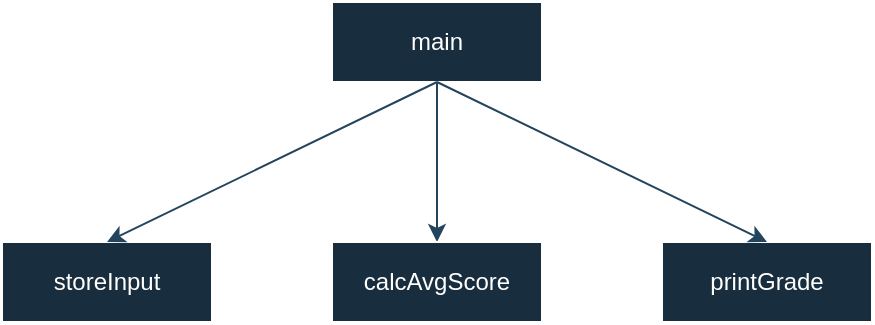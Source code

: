 <mxfile version="22.1.11" type="github" pages="4">
  <diagram name="score_avg" id="b0zOKrrBqR3DKJ6Fc9BZ">
    <mxGraphModel dx="1009" dy="542" grid="1" gridSize="10" guides="1" tooltips="1" connect="1" arrows="1" fold="1" page="1" pageScale="1" pageWidth="850" pageHeight="1100" math="0" shadow="0">
      <root>
        <mxCell id="0" />
        <mxCell id="1" parent="0" />
        <mxCell id="WSYJ7aGYuGWqR7QQ4PJD-7" value="" style="edgeStyle=orthogonalEdgeStyle;rounded=0;orthogonalLoop=1;jettySize=auto;html=1;labelBackgroundColor=none;strokeColor=#23445D;fontColor=default;" parent="1" source="WSYJ7aGYuGWqR7QQ4PJD-1" target="WSYJ7aGYuGWqR7QQ4PJD-6" edge="1">
          <mxGeometry relative="1" as="geometry" />
        </mxCell>
        <mxCell id="WSYJ7aGYuGWqR7QQ4PJD-1" value="main" style="rounded=0;whiteSpace=wrap;html=1;labelBackgroundColor=none;fillColor=#182E3E;strokeColor=#FFFFFF;fontColor=#FFFFFF;" parent="1" vertex="1">
          <mxGeometry x="365" y="70" width="105" height="40" as="geometry" />
        </mxCell>
        <mxCell id="WSYJ7aGYuGWqR7QQ4PJD-2" value="storeInput" style="rounded=0;whiteSpace=wrap;html=1;labelBackgroundColor=none;fillColor=#182E3E;strokeColor=#FFFFFF;fontColor=#FFFFFF;" parent="1" vertex="1">
          <mxGeometry x="200" y="190" width="105" height="40" as="geometry" />
        </mxCell>
        <mxCell id="WSYJ7aGYuGWqR7QQ4PJD-6" value="calcAvgScore" style="rounded=0;whiteSpace=wrap;html=1;labelBackgroundColor=none;fillColor=#182E3E;strokeColor=#FFFFFF;fontColor=#FFFFFF;" parent="1" vertex="1">
          <mxGeometry x="365" y="190" width="105" height="40" as="geometry" />
        </mxCell>
        <mxCell id="WSYJ7aGYuGWqR7QQ4PJD-10" value="printGrade" style="rounded=0;whiteSpace=wrap;html=1;labelBackgroundColor=none;fillColor=#182E3E;strokeColor=#FFFFFF;fontColor=#FFFFFF;" parent="1" vertex="1">
          <mxGeometry x="530" y="190" width="105" height="40" as="geometry" />
        </mxCell>
        <mxCell id="pWd6UVRo1bWhu55XO84V-1" value="" style="endArrow=classic;html=1;rounded=0;strokeColor=#23445D;exitX=0.5;exitY=1;exitDx=0;exitDy=0;entryX=0.5;entryY=0;entryDx=0;entryDy=0;" edge="1" parent="1" source="WSYJ7aGYuGWqR7QQ4PJD-1" target="WSYJ7aGYuGWqR7QQ4PJD-2">
          <mxGeometry width="50" height="50" relative="1" as="geometry">
            <mxPoint x="400" y="120" as="sourcePoint" />
            <mxPoint x="340" y="170" as="targetPoint" />
          </mxGeometry>
        </mxCell>
        <mxCell id="pWd6UVRo1bWhu55XO84V-2" value="" style="endArrow=classic;html=1;rounded=0;strokeColor=#23445D;exitX=0.5;exitY=1;exitDx=0;exitDy=0;entryX=0.5;entryY=0;entryDx=0;entryDy=0;" edge="1" parent="1" source="WSYJ7aGYuGWqR7QQ4PJD-1" target="WSYJ7aGYuGWqR7QQ4PJD-10">
          <mxGeometry width="50" height="50" relative="1" as="geometry">
            <mxPoint x="400" y="310" as="sourcePoint" />
            <mxPoint x="450" y="260" as="targetPoint" />
          </mxGeometry>
        </mxCell>
      </root>
    </mxGraphModel>
  </diagram>
  <diagram id="NdTbiW0fD7UFTqG2_XEl" name="quadrant_identifier">
    <mxGraphModel dx="1009" dy="542" grid="1" gridSize="10" guides="1" tooltips="1" connect="1" arrows="1" fold="1" page="1" pageScale="1" pageWidth="850" pageHeight="1100" math="0" shadow="0">
      <root>
        <mxCell id="0" />
        <mxCell id="1" parent="0" />
        <mxCell id="RXPVsiQ8E4gduPHeeI_G-1" value="main" style="rounded=0;whiteSpace=wrap;html=1;labelBackgroundColor=none;fillColor=#182E3E;strokeColor=#FFFFFF;fontColor=#FFFFFF;" parent="1" vertex="1">
          <mxGeometry x="373" y="70" width="105" height="40" as="geometry" />
        </mxCell>
        <mxCell id="RXPVsiQ8E4gduPHeeI_G-2" value="getInput" style="rounded=0;whiteSpace=wrap;html=1;labelBackgroundColor=none;fillColor=#182E3E;strokeColor=#FFFFFF;fontColor=#FFFFFF;" parent="1" vertex="1">
          <mxGeometry x="268" y="150" width="105" height="40" as="geometry" />
        </mxCell>
        <mxCell id="RXPVsiQ8E4gduPHeeI_G-4" value="printQuadrant" style="rounded=0;whiteSpace=wrap;html=1;labelBackgroundColor=none;fillColor=#182E3E;strokeColor=#FFFFFF;fontColor=#FFFFFF;" parent="1" vertex="1">
          <mxGeometry x="478" y="150" width="105" height="40" as="geometry" />
        </mxCell>
        <mxCell id="fpsKj491sYXLXo0pv4J1-1" value="" style="endArrow=classic;html=1;rounded=0;strokeColor=#23445D;entryX=0.5;entryY=0;entryDx=0;entryDy=0;exitX=0.5;exitY=1;exitDx=0;exitDy=0;labelBackgroundColor=none;fontColor=default;" edge="1" parent="1" source="RXPVsiQ8E4gduPHeeI_G-1" target="RXPVsiQ8E4gduPHeeI_G-2">
          <mxGeometry width="50" height="50" relative="1" as="geometry">
            <mxPoint x="400" y="210" as="sourcePoint" />
            <mxPoint x="450" y="160" as="targetPoint" />
          </mxGeometry>
        </mxCell>
        <mxCell id="fpsKj491sYXLXo0pv4J1-2" value="" style="endArrow=classic;html=1;rounded=0;strokeColor=#23445D;entryX=0.5;entryY=0;entryDx=0;entryDy=0;exitX=0.5;exitY=1;exitDx=0;exitDy=0;labelBackgroundColor=none;fontColor=default;" edge="1" parent="1" source="RXPVsiQ8E4gduPHeeI_G-1" target="RXPVsiQ8E4gduPHeeI_G-4">
          <mxGeometry width="50" height="50" relative="1" as="geometry">
            <mxPoint x="400" y="210" as="sourcePoint" />
            <mxPoint x="450" y="160" as="targetPoint" />
          </mxGeometry>
        </mxCell>
      </root>
    </mxGraphModel>
  </diagram>
  <diagram id="AKPk0soYxbFYP3CbbuwJ" name="quadratic_formula">
    <mxGraphModel dx="1009" dy="542" grid="1" gridSize="10" guides="1" tooltips="1" connect="1" arrows="1" fold="1" page="1" pageScale="1" pageWidth="850" pageHeight="1100" math="0" shadow="0">
      <root>
        <mxCell id="0" />
        <mxCell id="1" parent="0" />
        <mxCell id="X70y4Mrz-g3U4tTGpFAJ-3" value="" style="edgeStyle=orthogonalEdgeStyle;rounded=0;orthogonalLoop=1;jettySize=auto;html=1;" parent="1" source="X70y4Mrz-g3U4tTGpFAJ-1" target="X70y4Mrz-g3U4tTGpFAJ-2" edge="1">
          <mxGeometry relative="1" as="geometry" />
        </mxCell>
        <mxCell id="X70y4Mrz-g3U4tTGpFAJ-1" value="main" style="rounded=0;whiteSpace=wrap;html=1;" parent="1" vertex="1">
          <mxGeometry x="365" y="70" width="105" height="40" as="geometry" />
        </mxCell>
        <mxCell id="X70y4Mrz-g3U4tTGpFAJ-2" value="quadraticRoots" style="rounded=0;whiteSpace=wrap;html=1;" parent="1" vertex="1">
          <mxGeometry x="365" y="160" width="105" height="40" as="geometry" />
        </mxCell>
      </root>
    </mxGraphModel>
  </diagram>
  <diagram id="xutX14DIuXk_uYuOI-Kv" name="parking_fee">
    <mxGraphModel dx="1009" dy="542" grid="1" gridSize="10" guides="1" tooltips="1" connect="1" arrows="1" fold="1" page="1" pageScale="1" pageWidth="850" pageHeight="1100" math="0" shadow="0">
      <root>
        <mxCell id="0" />
        <mxCell id="1" parent="0" />
        <mxCell id="ZDSKOXPx-gbFRuo8myWn-1" value="main" style="rounded=0;whiteSpace=wrap;html=1;" parent="1" vertex="1">
          <mxGeometry x="373" y="80" width="105" height="40" as="geometry" />
        </mxCell>
        <mxCell id="ZDSKOXPx-gbFRuo8myWn-2" value="calcHours" style="rounded=0;whiteSpace=wrap;html=1;" parent="1" vertex="1">
          <mxGeometry x="130" y="190" width="105" height="40" as="geometry" />
        </mxCell>
        <mxCell id="ZDSKOXPx-gbFRuo8myWn-5" value="returnRounded" style="rounded=0;whiteSpace=wrap;html=1;" parent="1" vertex="1">
          <mxGeometry x="280" y="190" width="105" height="40" as="geometry" />
        </mxCell>
        <mxCell id="ZDSKOXPx-gbFRuo8myWn-10" value="calcCharges" style="rounded=0;whiteSpace=wrap;html=1;" parent="1" vertex="1">
          <mxGeometry x="470" y="190" width="105" height="40" as="geometry" />
        </mxCell>
        <mxCell id="ZDSKOXPx-gbFRuo8myWn-12" value="printCharges" style="rounded=0;whiteSpace=wrap;html=1;" parent="1" vertex="1">
          <mxGeometry x="620" y="190" width="105" height="40" as="geometry" />
        </mxCell>
        <mxCell id="ZDSKOXPx-gbFRuo8myWn-14" value="vehicleIdentifier" style="rounded=0;whiteSpace=wrap;html=1;" parent="1" vertex="1">
          <mxGeometry x="620" y="280" width="105" height="40" as="geometry" />
        </mxCell>
        <mxCell id="pRsFnig2B8NzO3-wurZl-4" value="" style="endArrow=none;html=1;rounded=0;strokeColor=#23445D;entryX=0.5;entryY=1;entryDx=0;entryDy=0;exitX=0.5;exitY=0;exitDx=0;exitDy=0;" edge="1" parent="1" source="ZDSKOXPx-gbFRuo8myWn-2" target="ZDSKOXPx-gbFRuo8myWn-1">
          <mxGeometry width="50" height="50" relative="1" as="geometry">
            <mxPoint x="375" y="170" as="sourcePoint" />
            <mxPoint x="425" y="120" as="targetPoint" />
          </mxGeometry>
        </mxCell>
        <mxCell id="pRsFnig2B8NzO3-wurZl-5" value="" style="endArrow=none;html=1;rounded=0;strokeColor=#23445D;entryX=0.5;entryY=1;entryDx=0;entryDy=0;exitX=0.5;exitY=0;exitDx=0;exitDy=0;" edge="1" parent="1" source="ZDSKOXPx-gbFRuo8myWn-5" target="ZDSKOXPx-gbFRuo8myWn-1">
          <mxGeometry width="50" height="50" relative="1" as="geometry">
            <mxPoint x="400" y="310" as="sourcePoint" />
            <mxPoint x="450" y="260" as="targetPoint" />
          </mxGeometry>
        </mxCell>
        <mxCell id="pRsFnig2B8NzO3-wurZl-6" value="" style="endArrow=none;html=1;rounded=0;strokeColor=#23445D;entryX=0.5;entryY=1;entryDx=0;entryDy=0;exitX=0.5;exitY=0;exitDx=0;exitDy=0;" edge="1" parent="1" source="ZDSKOXPx-gbFRuo8myWn-10" target="ZDSKOXPx-gbFRuo8myWn-1">
          <mxGeometry width="50" height="50" relative="1" as="geometry">
            <mxPoint x="400" y="310" as="sourcePoint" />
            <mxPoint x="450" y="260" as="targetPoint" />
          </mxGeometry>
        </mxCell>
        <mxCell id="pRsFnig2B8NzO3-wurZl-7" value="" style="endArrow=none;html=1;rounded=0;strokeColor=#23445D;exitX=0.5;exitY=0;exitDx=0;exitDy=0;entryX=0.5;entryY=1;entryDx=0;entryDy=0;" edge="1" parent="1" source="ZDSKOXPx-gbFRuo8myWn-12" target="ZDSKOXPx-gbFRuo8myWn-1">
          <mxGeometry width="50" height="50" relative="1" as="geometry">
            <mxPoint x="400" y="310" as="sourcePoint" />
            <mxPoint x="450" y="260" as="targetPoint" />
          </mxGeometry>
        </mxCell>
        <mxCell id="pRsFnig2B8NzO3-wurZl-8" value="" style="endArrow=none;html=1;rounded=0;strokeColor=#23445D;entryX=0.5;entryY=1;entryDx=0;entryDy=0;exitX=0.5;exitY=0;exitDx=0;exitDy=0;" edge="1" parent="1" source="ZDSKOXPx-gbFRuo8myWn-14" target="ZDSKOXPx-gbFRuo8myWn-12">
          <mxGeometry width="50" height="50" relative="1" as="geometry">
            <mxPoint x="400" y="310" as="sourcePoint" />
            <mxPoint x="450" y="260" as="targetPoint" />
          </mxGeometry>
        </mxCell>
      </root>
    </mxGraphModel>
  </diagram>
</mxfile>
